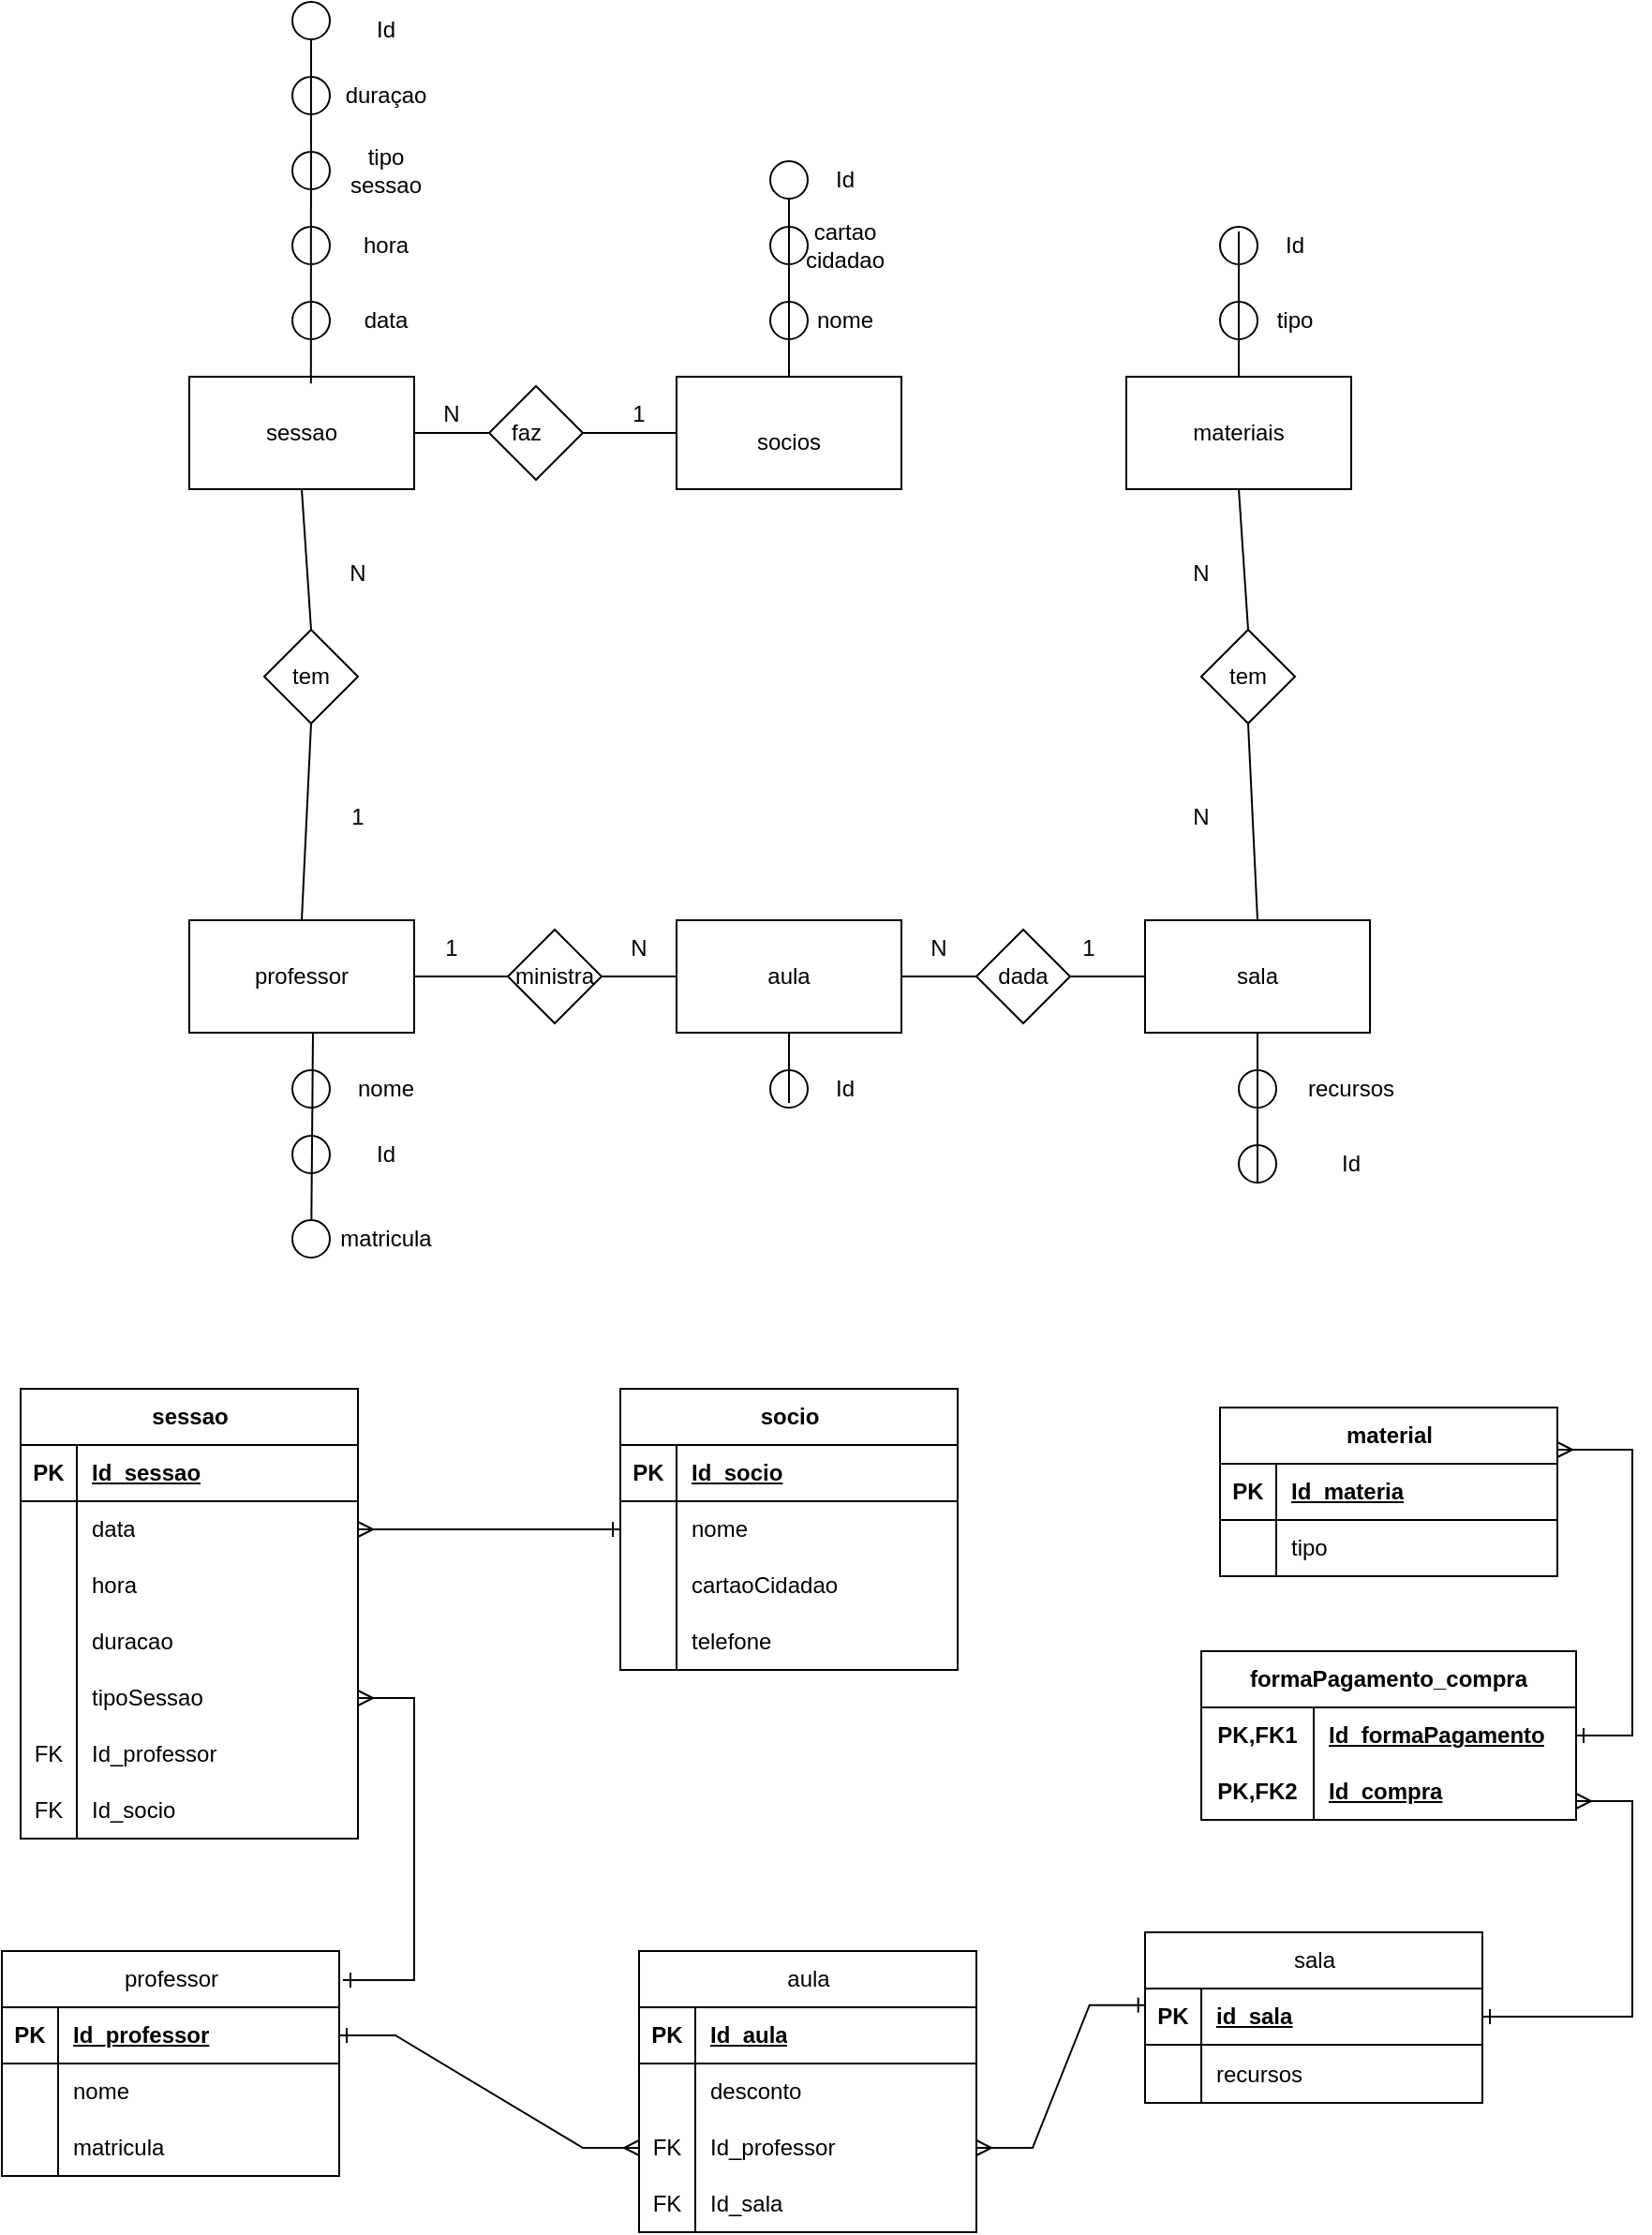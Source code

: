 <mxfile version="26.2.13">
  <diagram name="Página-1" id="5Pz9-XeN_vu_NQZPRQi9">
    <mxGraphModel dx="1345" dy="862" grid="1" gridSize="10" guides="1" tooltips="1" connect="1" arrows="1" fold="1" page="1" pageScale="1" pageWidth="827" pageHeight="1169" math="0" shadow="0">
      <root>
        <mxCell id="0" />
        <mxCell id="1" parent="0" />
        <mxCell id="NAr7TyiPeRhc0mKwTTco-1" value="" style="rounded=0;whiteSpace=wrap;html=1;" parent="1" vertex="1">
          <mxGeometry x="130" y="400" width="120" height="60" as="geometry" />
        </mxCell>
        <mxCell id="NAr7TyiPeRhc0mKwTTco-2" value="" style="rounded=0;whiteSpace=wrap;html=1;" parent="1" vertex="1">
          <mxGeometry x="390" y="400" width="120" height="60" as="geometry" />
        </mxCell>
        <mxCell id="NAr7TyiPeRhc0mKwTTco-3" value="" style="rounded=0;whiteSpace=wrap;html=1;" parent="1" vertex="1">
          <mxGeometry x="630" y="400" width="120" height="60" as="geometry" />
        </mxCell>
        <mxCell id="NAr7TyiPeRhc0mKwTTco-4" value="" style="rounded=0;whiteSpace=wrap;html=1;" parent="1" vertex="1">
          <mxGeometry x="130" y="690" width="120" height="60" as="geometry" />
        </mxCell>
        <mxCell id="NAr7TyiPeRhc0mKwTTco-5" value="" style="rounded=0;whiteSpace=wrap;html=1;" parent="1" vertex="1">
          <mxGeometry x="390" y="690" width="120" height="60" as="geometry" />
        </mxCell>
        <mxCell id="NAr7TyiPeRhc0mKwTTco-6" value="" style="rounded=0;whiteSpace=wrap;html=1;" parent="1" vertex="1">
          <mxGeometry x="640" y="690" width="120" height="60" as="geometry" />
        </mxCell>
        <mxCell id="NAr7TyiPeRhc0mKwTTco-7" value="sessao" style="text;html=1;align=center;verticalAlign=middle;whiteSpace=wrap;rounded=0;" parent="1" vertex="1">
          <mxGeometry x="160" y="415" width="60" height="30" as="geometry" />
        </mxCell>
        <mxCell id="NAr7TyiPeRhc0mKwTTco-8" value="socios" style="text;html=1;align=center;verticalAlign=middle;whiteSpace=wrap;rounded=0;" parent="1" vertex="1">
          <mxGeometry x="420" y="420" width="60" height="30" as="geometry" />
        </mxCell>
        <mxCell id="NAr7TyiPeRhc0mKwTTco-9" value="materiais" style="text;html=1;align=center;verticalAlign=middle;whiteSpace=wrap;rounded=0;" parent="1" vertex="1">
          <mxGeometry x="660" y="415" width="60" height="30" as="geometry" />
        </mxCell>
        <mxCell id="NAr7TyiPeRhc0mKwTTco-10" value="professor" style="text;html=1;align=center;verticalAlign=middle;whiteSpace=wrap;rounded=0;" parent="1" vertex="1">
          <mxGeometry x="160" y="705" width="60" height="30" as="geometry" />
        </mxCell>
        <mxCell id="NAr7TyiPeRhc0mKwTTco-11" value="aula" style="text;html=1;align=center;verticalAlign=middle;whiteSpace=wrap;rounded=0;" parent="1" vertex="1">
          <mxGeometry x="420" y="705" width="60" height="30" as="geometry" />
        </mxCell>
        <mxCell id="NAr7TyiPeRhc0mKwTTco-12" value="sala" style="text;html=1;align=center;verticalAlign=middle;whiteSpace=wrap;rounded=0;" parent="1" vertex="1">
          <mxGeometry x="670" y="705" width="60" height="30" as="geometry" />
        </mxCell>
        <mxCell id="NAr7TyiPeRhc0mKwTTco-13" value="" style="rhombus;whiteSpace=wrap;html=1;" parent="1" vertex="1">
          <mxGeometry x="290" y="405" width="50" height="50" as="geometry" />
        </mxCell>
        <mxCell id="NAr7TyiPeRhc0mKwTTco-15" value="" style="rhombus;whiteSpace=wrap;html=1;" parent="1" vertex="1">
          <mxGeometry x="670" y="535" width="50" height="50" as="geometry" />
        </mxCell>
        <mxCell id="NAr7TyiPeRhc0mKwTTco-16" value="" style="rhombus;whiteSpace=wrap;html=1;" parent="1" vertex="1">
          <mxGeometry x="300" y="695" width="50" height="50" as="geometry" />
        </mxCell>
        <mxCell id="NAr7TyiPeRhc0mKwTTco-17" value="" style="rhombus;whiteSpace=wrap;html=1;" parent="1" vertex="1">
          <mxGeometry x="170" y="535" width="50" height="50" as="geometry" />
        </mxCell>
        <mxCell id="NAr7TyiPeRhc0mKwTTco-18" value="" style="rhombus;whiteSpace=wrap;html=1;" parent="1" vertex="1">
          <mxGeometry x="550" y="695" width="50" height="50" as="geometry" />
        </mxCell>
        <mxCell id="NAr7TyiPeRhc0mKwTTco-19" value="" style="endArrow=none;html=1;rounded=0;entryX=0.5;entryY=1;entryDx=0;entryDy=0;exitX=0.5;exitY=0;exitDx=0;exitDy=0;" parent="1" source="NAr7TyiPeRhc0mKwTTco-17" target="NAr7TyiPeRhc0mKwTTco-1" edge="1">
          <mxGeometry width="50" height="50" relative="1" as="geometry">
            <mxPoint x="230" y="570" as="sourcePoint" />
            <mxPoint x="280" y="520" as="targetPoint" />
          </mxGeometry>
        </mxCell>
        <mxCell id="NAr7TyiPeRhc0mKwTTco-20" value="" style="endArrow=none;html=1;rounded=0;entryX=0.5;entryY=1;entryDx=0;entryDy=0;exitX=0.5;exitY=0;exitDx=0;exitDy=0;" parent="1" source="NAr7TyiPeRhc0mKwTTco-4" target="NAr7TyiPeRhc0mKwTTco-17" edge="1">
          <mxGeometry width="50" height="50" relative="1" as="geometry">
            <mxPoint x="160" y="660" as="sourcePoint" />
            <mxPoint x="210" y="610" as="targetPoint" />
          </mxGeometry>
        </mxCell>
        <mxCell id="NAr7TyiPeRhc0mKwTTco-21" value="" style="endArrow=none;html=1;rounded=0;exitX=1;exitY=0.5;exitDx=0;exitDy=0;entryX=0;entryY=0.5;entryDx=0;entryDy=0;" parent="1" source="NAr7TyiPeRhc0mKwTTco-4" target="NAr7TyiPeRhc0mKwTTco-16" edge="1">
          <mxGeometry width="50" height="50" relative="1" as="geometry">
            <mxPoint x="310" y="580" as="sourcePoint" />
            <mxPoint x="360" y="530" as="targetPoint" />
          </mxGeometry>
        </mxCell>
        <mxCell id="NAr7TyiPeRhc0mKwTTco-22" value="" style="endArrow=none;html=1;rounded=0;entryX=0;entryY=0.5;entryDx=0;entryDy=0;exitX=1;exitY=0.5;exitDx=0;exitDy=0;" parent="1" source="NAr7TyiPeRhc0mKwTTco-16" target="NAr7TyiPeRhc0mKwTTco-5" edge="1">
          <mxGeometry width="50" height="50" relative="1" as="geometry">
            <mxPoint x="300" y="880" as="sourcePoint" />
            <mxPoint x="350" y="830" as="targetPoint" />
          </mxGeometry>
        </mxCell>
        <mxCell id="NAr7TyiPeRhc0mKwTTco-23" value="" style="endArrow=none;html=1;rounded=0;exitX=1;exitY=0.5;exitDx=0;exitDy=0;entryX=0;entryY=0.5;entryDx=0;entryDy=0;" parent="1" source="NAr7TyiPeRhc0mKwTTco-1" target="NAr7TyiPeRhc0mKwTTco-13" edge="1">
          <mxGeometry width="50" height="50" relative="1" as="geometry">
            <mxPoint x="390" y="580" as="sourcePoint" />
            <mxPoint x="440" y="530" as="targetPoint" />
          </mxGeometry>
        </mxCell>
        <mxCell id="NAr7TyiPeRhc0mKwTTco-24" value="" style="endArrow=none;html=1;rounded=0;entryX=0;entryY=0.5;entryDx=0;entryDy=0;exitX=1;exitY=0.5;exitDx=0;exitDy=0;" parent="1" source="NAr7TyiPeRhc0mKwTTco-13" target="NAr7TyiPeRhc0mKwTTco-2" edge="1">
          <mxGeometry width="50" height="50" relative="1" as="geometry">
            <mxPoint x="330" y="510" as="sourcePoint" />
            <mxPoint x="380" y="460" as="targetPoint" />
          </mxGeometry>
        </mxCell>
        <mxCell id="NAr7TyiPeRhc0mKwTTco-25" value="" style="endArrow=none;html=1;rounded=0;entryX=0;entryY=0.5;entryDx=0;entryDy=0;exitX=1;exitY=0.5;exitDx=0;exitDy=0;" parent="1" source="NAr7TyiPeRhc0mKwTTco-5" target="NAr7TyiPeRhc0mKwTTco-18" edge="1">
          <mxGeometry width="50" height="50" relative="1" as="geometry">
            <mxPoint x="510" y="520" as="sourcePoint" />
            <mxPoint x="560" y="470" as="targetPoint" />
          </mxGeometry>
        </mxCell>
        <mxCell id="NAr7TyiPeRhc0mKwTTco-26" value="" style="endArrow=none;html=1;rounded=0;entryX=0;entryY=0.5;entryDx=0;entryDy=0;exitX=1;exitY=0.5;exitDx=0;exitDy=0;" parent="1" source="NAr7TyiPeRhc0mKwTTco-18" target="NAr7TyiPeRhc0mKwTTco-6" edge="1">
          <mxGeometry width="50" height="50" relative="1" as="geometry">
            <mxPoint x="540" y="570" as="sourcePoint" />
            <mxPoint x="590" y="520" as="targetPoint" />
          </mxGeometry>
        </mxCell>
        <mxCell id="NAr7TyiPeRhc0mKwTTco-27" value="" style="endArrow=none;html=1;rounded=0;entryX=0.5;entryY=1;entryDx=0;entryDy=0;exitX=0.5;exitY=0;exitDx=0;exitDy=0;" parent="1" source="NAr7TyiPeRhc0mKwTTco-15" target="NAr7TyiPeRhc0mKwTTco-3" edge="1">
          <mxGeometry width="50" height="50" relative="1" as="geometry">
            <mxPoint x="650" y="530" as="sourcePoint" />
            <mxPoint x="700" y="480" as="targetPoint" />
          </mxGeometry>
        </mxCell>
        <mxCell id="NAr7TyiPeRhc0mKwTTco-28" value="" style="endArrow=none;html=1;rounded=0;entryX=0.5;entryY=1;entryDx=0;entryDy=0;exitX=0.5;exitY=0;exitDx=0;exitDy=0;" parent="1" source="NAr7TyiPeRhc0mKwTTco-6" target="NAr7TyiPeRhc0mKwTTco-15" edge="1">
          <mxGeometry width="50" height="50" relative="1" as="geometry">
            <mxPoint x="570" y="700" as="sourcePoint" />
            <mxPoint x="620" y="650" as="targetPoint" />
          </mxGeometry>
        </mxCell>
        <mxCell id="NAr7TyiPeRhc0mKwTTco-29" value="faz" style="text;html=1;align=center;verticalAlign=middle;whiteSpace=wrap;rounded=0;" parent="1" vertex="1">
          <mxGeometry x="280" y="415" width="60" height="30" as="geometry" />
        </mxCell>
        <mxCell id="NAr7TyiPeRhc0mKwTTco-30" value="tem" style="text;html=1;align=center;verticalAlign=middle;whiteSpace=wrap;rounded=0;" parent="1" vertex="1">
          <mxGeometry x="165" y="545" width="60" height="30" as="geometry" />
        </mxCell>
        <mxCell id="NAr7TyiPeRhc0mKwTTco-31" value="ministra" style="text;html=1;align=center;verticalAlign=middle;whiteSpace=wrap;rounded=0;" parent="1" vertex="1">
          <mxGeometry x="295" y="705" width="60" height="30" as="geometry" />
        </mxCell>
        <mxCell id="NAr7TyiPeRhc0mKwTTco-32" value="tem" style="text;html=1;align=center;verticalAlign=middle;whiteSpace=wrap;rounded=0;" parent="1" vertex="1">
          <mxGeometry x="665" y="545" width="60" height="30" as="geometry" />
        </mxCell>
        <mxCell id="NAr7TyiPeRhc0mKwTTco-34" value="" style="ellipse;whiteSpace=wrap;html=1;aspect=fixed;" parent="1" vertex="1">
          <mxGeometry x="690" y="770" width="20" height="20" as="geometry" />
        </mxCell>
        <mxCell id="NAr7TyiPeRhc0mKwTTco-35" value="" style="ellipse;whiteSpace=wrap;html=1;aspect=fixed;" parent="1" vertex="1">
          <mxGeometry x="690" y="810" width="20" height="20" as="geometry" />
        </mxCell>
        <mxCell id="NAr7TyiPeRhc0mKwTTco-36" value="" style="ellipse;whiteSpace=wrap;html=1;aspect=fixed;" parent="1" vertex="1">
          <mxGeometry x="440" y="770" width="20" height="20" as="geometry" />
        </mxCell>
        <mxCell id="NAr7TyiPeRhc0mKwTTco-37" value="" style="ellipse;whiteSpace=wrap;html=1;aspect=fixed;" parent="1" vertex="1">
          <mxGeometry x="185" y="805" width="20" height="20" as="geometry" />
        </mxCell>
        <mxCell id="NAr7TyiPeRhc0mKwTTco-38" value="" style="ellipse;whiteSpace=wrap;html=1;aspect=fixed;" parent="1" vertex="1">
          <mxGeometry x="185" y="770" width="20" height="20" as="geometry" />
        </mxCell>
        <mxCell id="NAr7TyiPeRhc0mKwTTco-39" value="" style="ellipse;whiteSpace=wrap;html=1;aspect=fixed;" parent="1" vertex="1">
          <mxGeometry x="680" y="320" width="20" height="20" as="geometry" />
        </mxCell>
        <mxCell id="NAr7TyiPeRhc0mKwTTco-40" value="" style="ellipse;whiteSpace=wrap;html=1;aspect=fixed;" parent="1" vertex="1">
          <mxGeometry x="680" y="360" width="20" height="20" as="geometry" />
        </mxCell>
        <mxCell id="NAr7TyiPeRhc0mKwTTco-41" value="" style="ellipse;whiteSpace=wrap;html=1;aspect=fixed;" parent="1" vertex="1">
          <mxGeometry x="440" y="320" width="20" height="20" as="geometry" />
        </mxCell>
        <mxCell id="NAr7TyiPeRhc0mKwTTco-42" value="" style="ellipse;whiteSpace=wrap;html=1;aspect=fixed;" parent="1" vertex="1">
          <mxGeometry x="440" y="360" width="20" height="20" as="geometry" />
        </mxCell>
        <mxCell id="NAr7TyiPeRhc0mKwTTco-43" value="" style="ellipse;whiteSpace=wrap;html=1;aspect=fixed;" parent="1" vertex="1">
          <mxGeometry x="185" y="240" width="20" height="20" as="geometry" />
        </mxCell>
        <mxCell id="NAr7TyiPeRhc0mKwTTco-44" value="" style="ellipse;whiteSpace=wrap;html=1;aspect=fixed;" parent="1" vertex="1">
          <mxGeometry x="185" y="280" width="20" height="20" as="geometry" />
        </mxCell>
        <mxCell id="NAr7TyiPeRhc0mKwTTco-45" value="" style="ellipse;whiteSpace=wrap;html=1;aspect=fixed;" parent="1" vertex="1">
          <mxGeometry x="185" y="320" width="20" height="20" as="geometry" />
        </mxCell>
        <mxCell id="NAr7TyiPeRhc0mKwTTco-46" value="" style="ellipse;whiteSpace=wrap;html=1;aspect=fixed;" parent="1" vertex="1">
          <mxGeometry x="185" y="360" width="20" height="20" as="geometry" />
        </mxCell>
        <mxCell id="NAr7TyiPeRhc0mKwTTco-50" value="" style="endArrow=none;html=1;rounded=0;entryX=0.5;entryY=0;entryDx=0;entryDy=0;exitX=0.541;exitY=0.061;exitDx=0;exitDy=0;exitPerimeter=0;" parent="1" source="NAr7TyiPeRhc0mKwTTco-1" target="NAr7TyiPeRhc0mKwTTco-71" edge="1">
          <mxGeometry width="50" height="50" relative="1" as="geometry">
            <mxPoint x="400" y="430" as="sourcePoint" />
            <mxPoint x="450" y="380" as="targetPoint" />
          </mxGeometry>
        </mxCell>
        <mxCell id="NAr7TyiPeRhc0mKwTTco-51" value="" style="endArrow=none;html=1;rounded=0;entryX=0;entryY=0.75;entryDx=0;entryDy=0;exitX=0.5;exitY=0;exitDx=0;exitDy=0;" parent="1" source="NAr7TyiPeRhc0mKwTTco-2" target="NAr7TyiPeRhc0mKwTTco-84" edge="1">
          <mxGeometry width="50" height="50" relative="1" as="geometry">
            <mxPoint x="380" y="360" as="sourcePoint" />
            <mxPoint x="430" y="310" as="targetPoint" />
          </mxGeometry>
        </mxCell>
        <mxCell id="NAr7TyiPeRhc0mKwTTco-52" value="" style="endArrow=none;html=1;rounded=0;entryX=0;entryY=0.25;entryDx=0;entryDy=0;exitX=0.5;exitY=0;exitDx=0;exitDy=0;" parent="1" source="NAr7TyiPeRhc0mKwTTco-3" target="NAr7TyiPeRhc0mKwTTco-63" edge="1">
          <mxGeometry width="50" height="50" relative="1" as="geometry">
            <mxPoint x="570" y="370" as="sourcePoint" />
            <mxPoint x="690" y="302.5" as="targetPoint" />
          </mxGeometry>
        </mxCell>
        <mxCell id="NAr7TyiPeRhc0mKwTTco-53" value="" style="endArrow=none;html=1;rounded=0;exitX=0.5;exitY=1;exitDx=0;exitDy=0;" parent="1" source="NAr7TyiPeRhc0mKwTTco-78" edge="1">
          <mxGeometry width="50" height="50" relative="1" as="geometry">
            <mxPoint x="190" y="930" as="sourcePoint" />
            <mxPoint x="196" y="750" as="targetPoint" />
          </mxGeometry>
        </mxCell>
        <mxCell id="NAr7TyiPeRhc0mKwTTco-54" value="" style="endArrow=none;html=1;rounded=0;entryX=0.5;entryY=1;entryDx=0;entryDy=0;exitX=0;exitY=0.75;exitDx=0;exitDy=0;" parent="1" source="NAr7TyiPeRhc0mKwTTco-67" target="NAr7TyiPeRhc0mKwTTco-5" edge="1">
          <mxGeometry width="50" height="50" relative="1" as="geometry">
            <mxPoint x="360" y="840" as="sourcePoint" />
            <mxPoint x="410" y="790" as="targetPoint" />
          </mxGeometry>
        </mxCell>
        <mxCell id="NAr7TyiPeRhc0mKwTTco-55" value="" style="endArrow=none;html=1;rounded=0;" parent="1" edge="1">
          <mxGeometry width="50" height="50" relative="1" as="geometry">
            <mxPoint x="700" y="830" as="sourcePoint" />
            <mxPoint x="700" y="750" as="targetPoint" />
          </mxGeometry>
        </mxCell>
        <mxCell id="NAr7TyiPeRhc0mKwTTco-56" value="dada" style="text;html=1;align=center;verticalAlign=middle;whiteSpace=wrap;rounded=0;" parent="1" vertex="1">
          <mxGeometry x="545" y="705" width="60" height="30" as="geometry" />
        </mxCell>
        <mxCell id="NAr7TyiPeRhc0mKwTTco-57" value="duraçao" style="text;html=1;align=center;verticalAlign=middle;whiteSpace=wrap;rounded=0;" parent="1" vertex="1">
          <mxGeometry x="205" y="235" width="60" height="30" as="geometry" />
        </mxCell>
        <mxCell id="NAr7TyiPeRhc0mKwTTco-58" value="tipo sessao" style="text;html=1;align=center;verticalAlign=middle;whiteSpace=wrap;rounded=0;" parent="1" vertex="1">
          <mxGeometry x="205" y="275" width="60" height="30" as="geometry" />
        </mxCell>
        <mxCell id="NAr7TyiPeRhc0mKwTTco-59" value="hora" style="text;html=1;align=center;verticalAlign=middle;whiteSpace=wrap;rounded=0;" parent="1" vertex="1">
          <mxGeometry x="205" y="315" width="60" height="30" as="geometry" />
        </mxCell>
        <mxCell id="NAr7TyiPeRhc0mKwTTco-60" value="data" style="text;html=1;align=center;verticalAlign=middle;whiteSpace=wrap;rounded=0;" parent="1" vertex="1">
          <mxGeometry x="205" y="355" width="60" height="30" as="geometry" />
        </mxCell>
        <mxCell id="NAr7TyiPeRhc0mKwTTco-61" value="cartao cidadao" style="text;html=1;align=center;verticalAlign=middle;whiteSpace=wrap;rounded=0;" parent="1" vertex="1">
          <mxGeometry x="450" y="315" width="60" height="30" as="geometry" />
        </mxCell>
        <mxCell id="NAr7TyiPeRhc0mKwTTco-62" value="nome" style="text;html=1;align=center;verticalAlign=middle;whiteSpace=wrap;rounded=0;" parent="1" vertex="1">
          <mxGeometry x="450" y="355" width="60" height="30" as="geometry" />
        </mxCell>
        <mxCell id="NAr7TyiPeRhc0mKwTTco-63" value="Id" style="text;html=1;align=center;verticalAlign=middle;whiteSpace=wrap;rounded=0;" parent="1" vertex="1">
          <mxGeometry x="690" y="315" width="60" height="30" as="geometry" />
        </mxCell>
        <mxCell id="NAr7TyiPeRhc0mKwTTco-64" value="tipo" style="text;html=1;align=center;verticalAlign=middle;whiteSpace=wrap;rounded=0;" parent="1" vertex="1">
          <mxGeometry x="690" y="355" width="60" height="30" as="geometry" />
        </mxCell>
        <mxCell id="NAr7TyiPeRhc0mKwTTco-65" value="nome" style="text;html=1;align=center;verticalAlign=middle;whiteSpace=wrap;rounded=0;" parent="1" vertex="1">
          <mxGeometry x="205" y="765" width="60" height="30" as="geometry" />
        </mxCell>
        <mxCell id="NAr7TyiPeRhc0mKwTTco-66" value="Id" style="text;html=1;align=center;verticalAlign=middle;whiteSpace=wrap;rounded=0;" parent="1" vertex="1">
          <mxGeometry x="205" y="800" width="60" height="30" as="geometry" />
        </mxCell>
        <mxCell id="NAr7TyiPeRhc0mKwTTco-67" value="Id" style="text;html=1;align=center;verticalAlign=middle;whiteSpace=wrap;rounded=0;" parent="1" vertex="1">
          <mxGeometry x="450" y="765" width="60" height="30" as="geometry" />
        </mxCell>
        <mxCell id="NAr7TyiPeRhc0mKwTTco-69" value="recursos" style="text;html=1;align=center;verticalAlign=middle;whiteSpace=wrap;rounded=0;" parent="1" vertex="1">
          <mxGeometry x="720" y="765" width="60" height="30" as="geometry" />
        </mxCell>
        <mxCell id="NAr7TyiPeRhc0mKwTTco-70" value="Id" style="text;html=1;align=center;verticalAlign=middle;whiteSpace=wrap;rounded=0;" parent="1" vertex="1">
          <mxGeometry x="720" y="805" width="60" height="30" as="geometry" />
        </mxCell>
        <mxCell id="NAr7TyiPeRhc0mKwTTco-71" value="" style="ellipse;whiteSpace=wrap;html=1;aspect=fixed;" parent="1" vertex="1">
          <mxGeometry x="185" y="200" width="20" height="20" as="geometry" />
        </mxCell>
        <mxCell id="NAr7TyiPeRhc0mKwTTco-72" value="Id" style="text;html=1;align=center;verticalAlign=middle;whiteSpace=wrap;rounded=0;" parent="1" vertex="1">
          <mxGeometry x="205" y="200" width="60" height="30" as="geometry" />
        </mxCell>
        <mxCell id="NAr7TyiPeRhc0mKwTTco-76" value="" style="ellipse;whiteSpace=wrap;html=1;aspect=fixed;" parent="1" vertex="1">
          <mxGeometry x="440" y="285" width="20" height="20" as="geometry" />
        </mxCell>
        <mxCell id="NAr7TyiPeRhc0mKwTTco-78" value="" style="ellipse;whiteSpace=wrap;html=1;aspect=fixed;" parent="1" vertex="1">
          <mxGeometry x="185" y="850" width="20" height="20" as="geometry" />
        </mxCell>
        <mxCell id="NAr7TyiPeRhc0mKwTTco-81" value="matricula" style="text;html=1;align=center;verticalAlign=middle;whiteSpace=wrap;rounded=0;" parent="1" vertex="1">
          <mxGeometry x="205" y="845" width="60" height="30" as="geometry" />
        </mxCell>
        <mxCell id="NAr7TyiPeRhc0mKwTTco-84" value="Id" style="text;html=1;align=center;verticalAlign=middle;whiteSpace=wrap;rounded=0;" parent="1" vertex="1">
          <mxGeometry x="450" y="280" width="60" height="30" as="geometry" />
        </mxCell>
        <mxCell id="NAr7TyiPeRhc0mKwTTco-87" value="N" style="text;html=1;align=center;verticalAlign=middle;whiteSpace=wrap;rounded=0;" parent="1" vertex="1">
          <mxGeometry x="240" y="405" width="60" height="30" as="geometry" />
        </mxCell>
        <mxCell id="NAr7TyiPeRhc0mKwTTco-88" value="1" style="text;html=1;align=center;verticalAlign=middle;whiteSpace=wrap;rounded=0;" parent="1" vertex="1">
          <mxGeometry x="340" y="405" width="60" height="30" as="geometry" />
        </mxCell>
        <mxCell id="NAr7TyiPeRhc0mKwTTco-89" value="N" style="text;html=1;align=center;verticalAlign=middle;whiteSpace=wrap;rounded=0;" parent="1" vertex="1">
          <mxGeometry x="190" y="490" width="60" height="30" as="geometry" />
        </mxCell>
        <mxCell id="NAr7TyiPeRhc0mKwTTco-90" value="1" style="text;html=1;align=center;verticalAlign=middle;whiteSpace=wrap;rounded=0;" parent="1" vertex="1">
          <mxGeometry x="190" y="620" width="60" height="30" as="geometry" />
        </mxCell>
        <mxCell id="NAr7TyiPeRhc0mKwTTco-93" value="1" style="text;html=1;align=center;verticalAlign=middle;whiteSpace=wrap;rounded=0;" parent="1" vertex="1">
          <mxGeometry x="240" y="690" width="60" height="30" as="geometry" />
        </mxCell>
        <mxCell id="NAr7TyiPeRhc0mKwTTco-94" value="N" style="text;html=1;align=center;verticalAlign=middle;whiteSpace=wrap;rounded=0;" parent="1" vertex="1">
          <mxGeometry x="340" y="690" width="60" height="30" as="geometry" />
        </mxCell>
        <mxCell id="NAr7TyiPeRhc0mKwTTco-95" value="N" style="text;html=1;align=center;verticalAlign=middle;whiteSpace=wrap;rounded=0;" parent="1" vertex="1">
          <mxGeometry x="500" y="690" width="60" height="30" as="geometry" />
        </mxCell>
        <mxCell id="NAr7TyiPeRhc0mKwTTco-96" value="1" style="text;html=1;align=center;verticalAlign=middle;whiteSpace=wrap;rounded=0;" parent="1" vertex="1">
          <mxGeometry x="580" y="690" width="60" height="30" as="geometry" />
        </mxCell>
        <mxCell id="NAr7TyiPeRhc0mKwTTco-97" value="N" style="text;html=1;align=center;verticalAlign=middle;whiteSpace=wrap;rounded=0;" parent="1" vertex="1">
          <mxGeometry x="640" y="490" width="60" height="30" as="geometry" />
        </mxCell>
        <mxCell id="NAr7TyiPeRhc0mKwTTco-98" value="N" style="text;html=1;align=center;verticalAlign=middle;whiteSpace=wrap;rounded=0;" parent="1" vertex="1">
          <mxGeometry x="640" y="620" width="60" height="30" as="geometry" />
        </mxCell>
        <mxCell id="REv_Rhy0IF6slxJefnsg-1" value="sessao" style="shape=table;startSize=30;container=1;collapsible=1;childLayout=tableLayout;fixedRows=1;rowLines=0;fontStyle=1;align=center;resizeLast=1;html=1;" vertex="1" parent="1">
          <mxGeometry x="40" y="940" width="180" height="240" as="geometry" />
        </mxCell>
        <mxCell id="REv_Rhy0IF6slxJefnsg-2" value="" style="shape=tableRow;horizontal=0;startSize=0;swimlaneHead=0;swimlaneBody=0;fillColor=none;collapsible=0;dropTarget=0;points=[[0,0.5],[1,0.5]];portConstraint=eastwest;top=0;left=0;right=0;bottom=1;" vertex="1" parent="REv_Rhy0IF6slxJefnsg-1">
          <mxGeometry y="30" width="180" height="30" as="geometry" />
        </mxCell>
        <mxCell id="REv_Rhy0IF6slxJefnsg-3" value="PK" style="shape=partialRectangle;connectable=0;fillColor=none;top=0;left=0;bottom=0;right=0;fontStyle=1;overflow=hidden;whiteSpace=wrap;html=1;" vertex="1" parent="REv_Rhy0IF6slxJefnsg-2">
          <mxGeometry width="30" height="30" as="geometry">
            <mxRectangle width="30" height="30" as="alternateBounds" />
          </mxGeometry>
        </mxCell>
        <mxCell id="REv_Rhy0IF6slxJefnsg-4" value="Id_sessao" style="shape=partialRectangle;connectable=0;fillColor=none;top=0;left=0;bottom=0;right=0;align=left;spacingLeft=6;fontStyle=5;overflow=hidden;whiteSpace=wrap;html=1;" vertex="1" parent="REv_Rhy0IF6slxJefnsg-2">
          <mxGeometry x="30" width="150" height="30" as="geometry">
            <mxRectangle width="150" height="30" as="alternateBounds" />
          </mxGeometry>
        </mxCell>
        <mxCell id="REv_Rhy0IF6slxJefnsg-5" value="" style="shape=tableRow;horizontal=0;startSize=0;swimlaneHead=0;swimlaneBody=0;fillColor=none;collapsible=0;dropTarget=0;points=[[0,0.5],[1,0.5]];portConstraint=eastwest;top=0;left=0;right=0;bottom=0;" vertex="1" parent="REv_Rhy0IF6slxJefnsg-1">
          <mxGeometry y="60" width="180" height="30" as="geometry" />
        </mxCell>
        <mxCell id="REv_Rhy0IF6slxJefnsg-6" value="" style="shape=partialRectangle;connectable=0;fillColor=none;top=0;left=0;bottom=0;right=0;editable=1;overflow=hidden;whiteSpace=wrap;html=1;" vertex="1" parent="REv_Rhy0IF6slxJefnsg-5">
          <mxGeometry width="30" height="30" as="geometry">
            <mxRectangle width="30" height="30" as="alternateBounds" />
          </mxGeometry>
        </mxCell>
        <mxCell id="REv_Rhy0IF6slxJefnsg-7" value="&lt;span style=&quot;text-align: center;&quot;&gt;data&lt;/span&gt;" style="shape=partialRectangle;connectable=0;fillColor=none;top=0;left=0;bottom=0;right=0;align=left;spacingLeft=6;overflow=hidden;whiteSpace=wrap;html=1;" vertex="1" parent="REv_Rhy0IF6slxJefnsg-5">
          <mxGeometry x="30" width="150" height="30" as="geometry">
            <mxRectangle width="150" height="30" as="alternateBounds" />
          </mxGeometry>
        </mxCell>
        <mxCell id="REv_Rhy0IF6slxJefnsg-8" value="" style="shape=tableRow;horizontal=0;startSize=0;swimlaneHead=0;swimlaneBody=0;fillColor=none;collapsible=0;dropTarget=0;points=[[0,0.5],[1,0.5]];portConstraint=eastwest;top=0;left=0;right=0;bottom=0;" vertex="1" parent="REv_Rhy0IF6slxJefnsg-1">
          <mxGeometry y="90" width="180" height="30" as="geometry" />
        </mxCell>
        <mxCell id="REv_Rhy0IF6slxJefnsg-9" value="" style="shape=partialRectangle;connectable=0;fillColor=none;top=0;left=0;bottom=0;right=0;editable=1;overflow=hidden;whiteSpace=wrap;html=1;" vertex="1" parent="REv_Rhy0IF6slxJefnsg-8">
          <mxGeometry width="30" height="30" as="geometry">
            <mxRectangle width="30" height="30" as="alternateBounds" />
          </mxGeometry>
        </mxCell>
        <mxCell id="REv_Rhy0IF6slxJefnsg-10" value="&lt;div style=&quot;text-align: center;&quot;&gt;&lt;span style=&quot;background-color: transparent; color: light-dark(rgb(0, 0, 0), rgb(255, 255, 255));&quot;&gt;hora&lt;/span&gt;&lt;/div&gt;" style="shape=partialRectangle;connectable=0;fillColor=none;top=0;left=0;bottom=0;right=0;align=left;spacingLeft=6;overflow=hidden;whiteSpace=wrap;html=1;" vertex="1" parent="REv_Rhy0IF6slxJefnsg-8">
          <mxGeometry x="30" width="150" height="30" as="geometry">
            <mxRectangle width="150" height="30" as="alternateBounds" />
          </mxGeometry>
        </mxCell>
        <mxCell id="REv_Rhy0IF6slxJefnsg-150" style="shape=tableRow;horizontal=0;startSize=0;swimlaneHead=0;swimlaneBody=0;fillColor=none;collapsible=0;dropTarget=0;points=[[0,0.5],[1,0.5]];portConstraint=eastwest;top=0;left=0;right=0;bottom=0;" vertex="1" parent="REv_Rhy0IF6slxJefnsg-1">
          <mxGeometry y="120" width="180" height="30" as="geometry" />
        </mxCell>
        <mxCell id="REv_Rhy0IF6slxJefnsg-151" style="shape=partialRectangle;connectable=0;fillColor=none;top=0;left=0;bottom=0;right=0;editable=1;overflow=hidden;whiteSpace=wrap;html=1;" vertex="1" parent="REv_Rhy0IF6slxJefnsg-150">
          <mxGeometry width="30" height="30" as="geometry">
            <mxRectangle width="30" height="30" as="alternateBounds" />
          </mxGeometry>
        </mxCell>
        <mxCell id="REv_Rhy0IF6slxJefnsg-152" value="duracao" style="shape=partialRectangle;connectable=0;fillColor=none;top=0;left=0;bottom=0;right=0;align=left;spacingLeft=6;overflow=hidden;whiteSpace=wrap;html=1;" vertex="1" parent="REv_Rhy0IF6slxJefnsg-150">
          <mxGeometry x="30" width="150" height="30" as="geometry">
            <mxRectangle width="150" height="30" as="alternateBounds" />
          </mxGeometry>
        </mxCell>
        <mxCell id="REv_Rhy0IF6slxJefnsg-153" style="shape=tableRow;horizontal=0;startSize=0;swimlaneHead=0;swimlaneBody=0;fillColor=none;collapsible=0;dropTarget=0;points=[[0,0.5],[1,0.5]];portConstraint=eastwest;top=0;left=0;right=0;bottom=0;" vertex="1" parent="REv_Rhy0IF6slxJefnsg-1">
          <mxGeometry y="150" width="180" height="30" as="geometry" />
        </mxCell>
        <mxCell id="REv_Rhy0IF6slxJefnsg-154" style="shape=partialRectangle;connectable=0;fillColor=none;top=0;left=0;bottom=0;right=0;editable=1;overflow=hidden;whiteSpace=wrap;html=1;" vertex="1" parent="REv_Rhy0IF6slxJefnsg-153">
          <mxGeometry width="30" height="30" as="geometry">
            <mxRectangle width="30" height="30" as="alternateBounds" />
          </mxGeometry>
        </mxCell>
        <mxCell id="REv_Rhy0IF6slxJefnsg-155" value="tipoSessao" style="shape=partialRectangle;connectable=0;fillColor=none;top=0;left=0;bottom=0;right=0;align=left;spacingLeft=6;overflow=hidden;whiteSpace=wrap;html=1;" vertex="1" parent="REv_Rhy0IF6slxJefnsg-153">
          <mxGeometry x="30" width="150" height="30" as="geometry">
            <mxRectangle width="150" height="30" as="alternateBounds" />
          </mxGeometry>
        </mxCell>
        <mxCell id="REv_Rhy0IF6slxJefnsg-175" style="shape=tableRow;horizontal=0;startSize=0;swimlaneHead=0;swimlaneBody=0;fillColor=none;collapsible=0;dropTarget=0;points=[[0,0.5],[1,0.5]];portConstraint=eastwest;top=0;left=0;right=0;bottom=0;" vertex="1" parent="REv_Rhy0IF6slxJefnsg-1">
          <mxGeometry y="180" width="180" height="30" as="geometry" />
        </mxCell>
        <mxCell id="REv_Rhy0IF6slxJefnsg-176" value="FK" style="shape=partialRectangle;connectable=0;fillColor=none;top=0;left=0;bottom=0;right=0;editable=1;overflow=hidden;whiteSpace=wrap;html=1;" vertex="1" parent="REv_Rhy0IF6slxJefnsg-175">
          <mxGeometry width="30" height="30" as="geometry">
            <mxRectangle width="30" height="30" as="alternateBounds" />
          </mxGeometry>
        </mxCell>
        <mxCell id="REv_Rhy0IF6slxJefnsg-177" value="Id_professor" style="shape=partialRectangle;connectable=0;fillColor=none;top=0;left=0;bottom=0;right=0;align=left;spacingLeft=6;overflow=hidden;whiteSpace=wrap;html=1;" vertex="1" parent="REv_Rhy0IF6slxJefnsg-175">
          <mxGeometry x="30" width="150" height="30" as="geometry">
            <mxRectangle width="150" height="30" as="alternateBounds" />
          </mxGeometry>
        </mxCell>
        <mxCell id="REv_Rhy0IF6slxJefnsg-178" style="shape=tableRow;horizontal=0;startSize=0;swimlaneHead=0;swimlaneBody=0;fillColor=none;collapsible=0;dropTarget=0;points=[[0,0.5],[1,0.5]];portConstraint=eastwest;top=0;left=0;right=0;bottom=0;" vertex="1" parent="REv_Rhy0IF6slxJefnsg-1">
          <mxGeometry y="210" width="180" height="30" as="geometry" />
        </mxCell>
        <mxCell id="REv_Rhy0IF6slxJefnsg-179" value="FK" style="shape=partialRectangle;connectable=0;fillColor=none;top=0;left=0;bottom=0;right=0;editable=1;overflow=hidden;whiteSpace=wrap;html=1;" vertex="1" parent="REv_Rhy0IF6slxJefnsg-178">
          <mxGeometry width="30" height="30" as="geometry">
            <mxRectangle width="30" height="30" as="alternateBounds" />
          </mxGeometry>
        </mxCell>
        <mxCell id="REv_Rhy0IF6slxJefnsg-180" value="Id_socio" style="shape=partialRectangle;connectable=0;fillColor=none;top=0;left=0;bottom=0;right=0;align=left;spacingLeft=6;overflow=hidden;whiteSpace=wrap;html=1;" vertex="1" parent="REv_Rhy0IF6slxJefnsg-178">
          <mxGeometry x="30" width="150" height="30" as="geometry">
            <mxRectangle width="150" height="30" as="alternateBounds" />
          </mxGeometry>
        </mxCell>
        <mxCell id="REv_Rhy0IF6slxJefnsg-11" value="&lt;span style=&quot;font-weight: 400; text-wrap-mode: wrap;&quot;&gt;sala&lt;/span&gt;" style="shape=table;startSize=30;container=1;collapsible=1;childLayout=tableLayout;fixedRows=1;rowLines=0;fontStyle=1;align=center;resizeLast=1;html=1;" vertex="1" parent="1">
          <mxGeometry x="640" y="1230" width="180" height="91" as="geometry" />
        </mxCell>
        <mxCell id="REv_Rhy0IF6slxJefnsg-12" value="" style="shape=tableRow;horizontal=0;startSize=0;swimlaneHead=0;swimlaneBody=0;fillColor=none;collapsible=0;dropTarget=0;points=[[0,0.5],[1,0.5]];portConstraint=eastwest;top=0;left=0;right=0;bottom=1;" vertex="1" parent="REv_Rhy0IF6slxJefnsg-11">
          <mxGeometry y="30" width="180" height="30" as="geometry" />
        </mxCell>
        <mxCell id="REv_Rhy0IF6slxJefnsg-13" value="PK" style="shape=partialRectangle;connectable=0;fillColor=none;top=0;left=0;bottom=0;right=0;fontStyle=1;overflow=hidden;whiteSpace=wrap;html=1;" vertex="1" parent="REv_Rhy0IF6slxJefnsg-12">
          <mxGeometry width="30" height="30" as="geometry">
            <mxRectangle width="30" height="30" as="alternateBounds" />
          </mxGeometry>
        </mxCell>
        <mxCell id="REv_Rhy0IF6slxJefnsg-14" value="id_sala" style="shape=partialRectangle;connectable=0;fillColor=none;top=0;left=0;bottom=0;right=0;align=left;spacingLeft=6;fontStyle=5;overflow=hidden;whiteSpace=wrap;html=1;" vertex="1" parent="REv_Rhy0IF6slxJefnsg-12">
          <mxGeometry x="30" width="150" height="30" as="geometry">
            <mxRectangle width="150" height="30" as="alternateBounds" />
          </mxGeometry>
        </mxCell>
        <mxCell id="REv_Rhy0IF6slxJefnsg-15" value="" style="shape=tableRow;horizontal=0;startSize=0;swimlaneHead=0;swimlaneBody=0;fillColor=none;collapsible=0;dropTarget=0;points=[[0,0.5],[1,0.5]];portConstraint=eastwest;top=0;left=0;right=0;bottom=0;" vertex="1" parent="REv_Rhy0IF6slxJefnsg-11">
          <mxGeometry y="60" width="180" height="31" as="geometry" />
        </mxCell>
        <mxCell id="REv_Rhy0IF6slxJefnsg-16" value="" style="shape=partialRectangle;connectable=0;fillColor=none;top=0;left=0;bottom=0;right=0;editable=1;overflow=hidden;whiteSpace=wrap;html=1;" vertex="1" parent="REv_Rhy0IF6slxJefnsg-15">
          <mxGeometry width="30" height="31" as="geometry">
            <mxRectangle width="30" height="31" as="alternateBounds" />
          </mxGeometry>
        </mxCell>
        <mxCell id="REv_Rhy0IF6slxJefnsg-17" value="recursos" style="shape=partialRectangle;connectable=0;fillColor=none;top=0;left=0;bottom=0;right=0;align=left;spacingLeft=6;overflow=hidden;whiteSpace=wrap;html=1;" vertex="1" parent="REv_Rhy0IF6slxJefnsg-15">
          <mxGeometry x="30" width="150" height="31" as="geometry">
            <mxRectangle width="150" height="31" as="alternateBounds" />
          </mxGeometry>
        </mxCell>
        <mxCell id="REv_Rhy0IF6slxJefnsg-27" value="&lt;span style=&quot;font-weight: 400; text-wrap-mode: wrap;&quot;&gt;professor&lt;/span&gt;" style="shape=table;startSize=30;container=1;collapsible=1;childLayout=tableLayout;fixedRows=1;rowLines=0;fontStyle=1;align=center;resizeLast=1;html=1;" vertex="1" parent="1">
          <mxGeometry x="30" y="1240" width="180" height="120" as="geometry" />
        </mxCell>
        <mxCell id="REv_Rhy0IF6slxJefnsg-28" value="" style="shape=tableRow;horizontal=0;startSize=0;swimlaneHead=0;swimlaneBody=0;fillColor=none;collapsible=0;dropTarget=0;points=[[0,0.5],[1,0.5]];portConstraint=eastwest;top=0;left=0;right=0;bottom=1;" vertex="1" parent="REv_Rhy0IF6slxJefnsg-27">
          <mxGeometry y="30" width="180" height="30" as="geometry" />
        </mxCell>
        <mxCell id="REv_Rhy0IF6slxJefnsg-29" value="PK" style="shape=partialRectangle;connectable=0;fillColor=none;top=0;left=0;bottom=0;right=0;fontStyle=1;overflow=hidden;whiteSpace=wrap;html=1;" vertex="1" parent="REv_Rhy0IF6slxJefnsg-28">
          <mxGeometry width="30" height="30" as="geometry">
            <mxRectangle width="30" height="30" as="alternateBounds" />
          </mxGeometry>
        </mxCell>
        <mxCell id="REv_Rhy0IF6slxJefnsg-30" value="Id_professor" style="shape=partialRectangle;connectable=0;fillColor=none;top=0;left=0;bottom=0;right=0;align=left;spacingLeft=6;fontStyle=5;overflow=hidden;whiteSpace=wrap;html=1;" vertex="1" parent="REv_Rhy0IF6slxJefnsg-28">
          <mxGeometry x="30" width="150" height="30" as="geometry">
            <mxRectangle width="150" height="30" as="alternateBounds" />
          </mxGeometry>
        </mxCell>
        <mxCell id="REv_Rhy0IF6slxJefnsg-31" value="" style="shape=tableRow;horizontal=0;startSize=0;swimlaneHead=0;swimlaneBody=0;fillColor=none;collapsible=0;dropTarget=0;points=[[0,0.5],[1,0.5]];portConstraint=eastwest;top=0;left=0;right=0;bottom=0;" vertex="1" parent="REv_Rhy0IF6slxJefnsg-27">
          <mxGeometry y="60" width="180" height="30" as="geometry" />
        </mxCell>
        <mxCell id="REv_Rhy0IF6slxJefnsg-32" value="" style="shape=partialRectangle;connectable=0;fillColor=none;top=0;left=0;bottom=0;right=0;editable=1;overflow=hidden;whiteSpace=wrap;html=1;" vertex="1" parent="REv_Rhy0IF6slxJefnsg-31">
          <mxGeometry width="30" height="30" as="geometry">
            <mxRectangle width="30" height="30" as="alternateBounds" />
          </mxGeometry>
        </mxCell>
        <mxCell id="REv_Rhy0IF6slxJefnsg-33" value="nome" style="shape=partialRectangle;connectable=0;fillColor=none;top=0;left=0;bottom=0;right=0;align=left;spacingLeft=6;overflow=hidden;whiteSpace=wrap;html=1;" vertex="1" parent="REv_Rhy0IF6slxJefnsg-31">
          <mxGeometry x="30" width="150" height="30" as="geometry">
            <mxRectangle width="150" height="30" as="alternateBounds" />
          </mxGeometry>
        </mxCell>
        <mxCell id="REv_Rhy0IF6slxJefnsg-34" value="" style="shape=tableRow;horizontal=0;startSize=0;swimlaneHead=0;swimlaneBody=0;fillColor=none;collapsible=0;dropTarget=0;points=[[0,0.5],[1,0.5]];portConstraint=eastwest;top=0;left=0;right=0;bottom=0;" vertex="1" parent="REv_Rhy0IF6slxJefnsg-27">
          <mxGeometry y="90" width="180" height="30" as="geometry" />
        </mxCell>
        <mxCell id="REv_Rhy0IF6slxJefnsg-35" value="" style="shape=partialRectangle;connectable=0;fillColor=none;top=0;left=0;bottom=0;right=0;editable=1;overflow=hidden;whiteSpace=wrap;html=1;" vertex="1" parent="REv_Rhy0IF6slxJefnsg-34">
          <mxGeometry width="30" height="30" as="geometry">
            <mxRectangle width="30" height="30" as="alternateBounds" />
          </mxGeometry>
        </mxCell>
        <mxCell id="REv_Rhy0IF6slxJefnsg-36" value="matricula" style="shape=partialRectangle;connectable=0;fillColor=none;top=0;left=0;bottom=0;right=0;align=left;spacingLeft=6;overflow=hidden;whiteSpace=wrap;html=1;" vertex="1" parent="REv_Rhy0IF6slxJefnsg-34">
          <mxGeometry x="30" width="150" height="30" as="geometry">
            <mxRectangle width="150" height="30" as="alternateBounds" />
          </mxGeometry>
        </mxCell>
        <mxCell id="REv_Rhy0IF6slxJefnsg-43" value="&lt;span style=&quot;font-weight: 400; text-wrap-mode: wrap;&quot;&gt;aula&lt;/span&gt;" style="shape=table;startSize=30;container=1;collapsible=1;childLayout=tableLayout;fixedRows=1;rowLines=0;fontStyle=1;align=center;resizeLast=1;html=1;" vertex="1" parent="1">
          <mxGeometry x="370" y="1240" width="180" height="150" as="geometry" />
        </mxCell>
        <mxCell id="REv_Rhy0IF6slxJefnsg-44" value="" style="shape=tableRow;horizontal=0;startSize=0;swimlaneHead=0;swimlaneBody=0;fillColor=none;collapsible=0;dropTarget=0;points=[[0,0.5],[1,0.5]];portConstraint=eastwest;top=0;left=0;right=0;bottom=1;" vertex="1" parent="REv_Rhy0IF6slxJefnsg-43">
          <mxGeometry y="30" width="180" height="30" as="geometry" />
        </mxCell>
        <mxCell id="REv_Rhy0IF6slxJefnsg-45" value="PK" style="shape=partialRectangle;connectable=0;fillColor=none;top=0;left=0;bottom=0;right=0;fontStyle=1;overflow=hidden;whiteSpace=wrap;html=1;" vertex="1" parent="REv_Rhy0IF6slxJefnsg-44">
          <mxGeometry width="30" height="30" as="geometry">
            <mxRectangle width="30" height="30" as="alternateBounds" />
          </mxGeometry>
        </mxCell>
        <mxCell id="REv_Rhy0IF6slxJefnsg-46" value="Id_aula" style="shape=partialRectangle;connectable=0;fillColor=none;top=0;left=0;bottom=0;right=0;align=left;spacingLeft=6;fontStyle=5;overflow=hidden;whiteSpace=wrap;html=1;" vertex="1" parent="REv_Rhy0IF6slxJefnsg-44">
          <mxGeometry x="30" width="150" height="30" as="geometry">
            <mxRectangle width="150" height="30" as="alternateBounds" />
          </mxGeometry>
        </mxCell>
        <mxCell id="REv_Rhy0IF6slxJefnsg-47" value="" style="shape=tableRow;horizontal=0;startSize=0;swimlaneHead=0;swimlaneBody=0;fillColor=none;collapsible=0;dropTarget=0;points=[[0,0.5],[1,0.5]];portConstraint=eastwest;top=0;left=0;right=0;bottom=0;" vertex="1" parent="REv_Rhy0IF6slxJefnsg-43">
          <mxGeometry y="60" width="180" height="30" as="geometry" />
        </mxCell>
        <mxCell id="REv_Rhy0IF6slxJefnsg-48" value="" style="shape=partialRectangle;connectable=0;fillColor=none;top=0;left=0;bottom=0;right=0;editable=1;overflow=hidden;whiteSpace=wrap;html=1;" vertex="1" parent="REv_Rhy0IF6slxJefnsg-47">
          <mxGeometry width="30" height="30" as="geometry">
            <mxRectangle width="30" height="30" as="alternateBounds" />
          </mxGeometry>
        </mxCell>
        <mxCell id="REv_Rhy0IF6slxJefnsg-49" value="desconto" style="shape=partialRectangle;connectable=0;fillColor=none;top=0;left=0;bottom=0;right=0;align=left;spacingLeft=6;overflow=hidden;whiteSpace=wrap;html=1;" vertex="1" parent="REv_Rhy0IF6slxJefnsg-47">
          <mxGeometry x="30" width="150" height="30" as="geometry">
            <mxRectangle width="150" height="30" as="alternateBounds" />
          </mxGeometry>
        </mxCell>
        <mxCell id="REv_Rhy0IF6slxJefnsg-166" style="shape=tableRow;horizontal=0;startSize=0;swimlaneHead=0;swimlaneBody=0;fillColor=none;collapsible=0;dropTarget=0;points=[[0,0.5],[1,0.5]];portConstraint=eastwest;top=0;left=0;right=0;bottom=0;" vertex="1" parent="REv_Rhy0IF6slxJefnsg-43">
          <mxGeometry y="90" width="180" height="30" as="geometry" />
        </mxCell>
        <mxCell id="REv_Rhy0IF6slxJefnsg-167" value="FK" style="shape=partialRectangle;connectable=0;fillColor=none;top=0;left=0;bottom=0;right=0;editable=1;overflow=hidden;whiteSpace=wrap;html=1;" vertex="1" parent="REv_Rhy0IF6slxJefnsg-166">
          <mxGeometry width="30" height="30" as="geometry">
            <mxRectangle width="30" height="30" as="alternateBounds" />
          </mxGeometry>
        </mxCell>
        <mxCell id="REv_Rhy0IF6slxJefnsg-168" value="Id_professor" style="shape=partialRectangle;connectable=0;fillColor=none;top=0;left=0;bottom=0;right=0;align=left;spacingLeft=6;overflow=hidden;whiteSpace=wrap;html=1;" vertex="1" parent="REv_Rhy0IF6slxJefnsg-166">
          <mxGeometry x="30" width="150" height="30" as="geometry">
            <mxRectangle width="150" height="30" as="alternateBounds" />
          </mxGeometry>
        </mxCell>
        <mxCell id="REv_Rhy0IF6slxJefnsg-169" style="shape=tableRow;horizontal=0;startSize=0;swimlaneHead=0;swimlaneBody=0;fillColor=none;collapsible=0;dropTarget=0;points=[[0,0.5],[1,0.5]];portConstraint=eastwest;top=0;left=0;right=0;bottom=0;" vertex="1" parent="REv_Rhy0IF6slxJefnsg-43">
          <mxGeometry y="120" width="180" height="30" as="geometry" />
        </mxCell>
        <mxCell id="REv_Rhy0IF6slxJefnsg-170" value="FK" style="shape=partialRectangle;connectable=0;fillColor=none;top=0;left=0;bottom=0;right=0;editable=1;overflow=hidden;whiteSpace=wrap;html=1;" vertex="1" parent="REv_Rhy0IF6slxJefnsg-169">
          <mxGeometry width="30" height="30" as="geometry">
            <mxRectangle width="30" height="30" as="alternateBounds" />
          </mxGeometry>
        </mxCell>
        <mxCell id="REv_Rhy0IF6slxJefnsg-171" value="Id_sala" style="shape=partialRectangle;connectable=0;fillColor=none;top=0;left=0;bottom=0;right=0;align=left;spacingLeft=6;overflow=hidden;whiteSpace=wrap;html=1;" vertex="1" parent="REv_Rhy0IF6slxJefnsg-169">
          <mxGeometry x="30" width="150" height="30" as="geometry">
            <mxRectangle width="150" height="30" as="alternateBounds" />
          </mxGeometry>
        </mxCell>
        <mxCell id="REv_Rhy0IF6slxJefnsg-58" value="socio" style="shape=table;startSize=30;container=1;collapsible=1;childLayout=tableLayout;fixedRows=1;rowLines=0;fontStyle=1;align=center;resizeLast=1;html=1;" vertex="1" parent="1">
          <mxGeometry x="360" y="940" width="180" height="150" as="geometry" />
        </mxCell>
        <mxCell id="REv_Rhy0IF6slxJefnsg-59" value="" style="shape=tableRow;horizontal=0;startSize=0;swimlaneHead=0;swimlaneBody=0;fillColor=none;collapsible=0;dropTarget=0;points=[[0,0.5],[1,0.5]];portConstraint=eastwest;top=0;left=0;right=0;bottom=1;" vertex="1" parent="REv_Rhy0IF6slxJefnsg-58">
          <mxGeometry y="30" width="180" height="30" as="geometry" />
        </mxCell>
        <mxCell id="REv_Rhy0IF6slxJefnsg-60" value="PK" style="shape=partialRectangle;connectable=0;fillColor=none;top=0;left=0;bottom=0;right=0;fontStyle=1;overflow=hidden;whiteSpace=wrap;html=1;" vertex="1" parent="REv_Rhy0IF6slxJefnsg-59">
          <mxGeometry width="30" height="30" as="geometry">
            <mxRectangle width="30" height="30" as="alternateBounds" />
          </mxGeometry>
        </mxCell>
        <mxCell id="REv_Rhy0IF6slxJefnsg-61" value="Id_socio" style="shape=partialRectangle;connectable=0;fillColor=none;top=0;left=0;bottom=0;right=0;align=left;spacingLeft=6;fontStyle=5;overflow=hidden;whiteSpace=wrap;html=1;" vertex="1" parent="REv_Rhy0IF6slxJefnsg-59">
          <mxGeometry x="30" width="150" height="30" as="geometry">
            <mxRectangle width="150" height="30" as="alternateBounds" />
          </mxGeometry>
        </mxCell>
        <mxCell id="REv_Rhy0IF6slxJefnsg-62" value="" style="shape=tableRow;horizontal=0;startSize=0;swimlaneHead=0;swimlaneBody=0;fillColor=none;collapsible=0;dropTarget=0;points=[[0,0.5],[1,0.5]];portConstraint=eastwest;top=0;left=0;right=0;bottom=0;" vertex="1" parent="REv_Rhy0IF6slxJefnsg-58">
          <mxGeometry y="60" width="180" height="30" as="geometry" />
        </mxCell>
        <mxCell id="REv_Rhy0IF6slxJefnsg-63" value="" style="shape=partialRectangle;connectable=0;fillColor=none;top=0;left=0;bottom=0;right=0;editable=1;overflow=hidden;whiteSpace=wrap;html=1;" vertex="1" parent="REv_Rhy0IF6slxJefnsg-62">
          <mxGeometry width="30" height="30" as="geometry">
            <mxRectangle width="30" height="30" as="alternateBounds" />
          </mxGeometry>
        </mxCell>
        <mxCell id="REv_Rhy0IF6slxJefnsg-64" value="&lt;span style=&quot;text-align: center;&quot;&gt;nome&lt;/span&gt;" style="shape=partialRectangle;connectable=0;fillColor=none;top=0;left=0;bottom=0;right=0;align=left;spacingLeft=6;overflow=hidden;whiteSpace=wrap;html=1;" vertex="1" parent="REv_Rhy0IF6slxJefnsg-62">
          <mxGeometry x="30" width="150" height="30" as="geometry">
            <mxRectangle width="150" height="30" as="alternateBounds" />
          </mxGeometry>
        </mxCell>
        <mxCell id="REv_Rhy0IF6slxJefnsg-65" value="" style="shape=tableRow;horizontal=0;startSize=0;swimlaneHead=0;swimlaneBody=0;fillColor=none;collapsible=0;dropTarget=0;points=[[0,0.5],[1,0.5]];portConstraint=eastwest;top=0;left=0;right=0;bottom=0;" vertex="1" parent="REv_Rhy0IF6slxJefnsg-58">
          <mxGeometry y="90" width="180" height="30" as="geometry" />
        </mxCell>
        <mxCell id="REv_Rhy0IF6slxJefnsg-66" value="" style="shape=partialRectangle;connectable=0;fillColor=none;top=0;left=0;bottom=0;right=0;editable=1;overflow=hidden;whiteSpace=wrap;html=1;" vertex="1" parent="REv_Rhy0IF6slxJefnsg-65">
          <mxGeometry width="30" height="30" as="geometry">
            <mxRectangle width="30" height="30" as="alternateBounds" />
          </mxGeometry>
        </mxCell>
        <mxCell id="REv_Rhy0IF6slxJefnsg-67" value="&lt;span style=&quot;text-align: center;&quot;&gt;cartaoCidadao&lt;/span&gt;" style="shape=partialRectangle;connectable=0;fillColor=none;top=0;left=0;bottom=0;right=0;align=left;spacingLeft=6;overflow=hidden;whiteSpace=wrap;html=1;" vertex="1" parent="REv_Rhy0IF6slxJefnsg-65">
          <mxGeometry x="30" width="150" height="30" as="geometry">
            <mxRectangle width="150" height="30" as="alternateBounds" />
          </mxGeometry>
        </mxCell>
        <mxCell id="REv_Rhy0IF6slxJefnsg-156" value="" style="shape=tableRow;horizontal=0;startSize=0;swimlaneHead=0;swimlaneBody=0;fillColor=none;collapsible=0;dropTarget=0;points=[[0,0.5],[1,0.5]];portConstraint=eastwest;top=0;left=0;right=0;bottom=0;" vertex="1" parent="REv_Rhy0IF6slxJefnsg-58">
          <mxGeometry y="120" width="180" height="30" as="geometry" />
        </mxCell>
        <mxCell id="REv_Rhy0IF6slxJefnsg-157" value="" style="shape=partialRectangle;connectable=0;fillColor=none;top=0;left=0;bottom=0;right=0;editable=1;overflow=hidden;whiteSpace=wrap;html=1;" vertex="1" parent="REv_Rhy0IF6slxJefnsg-156">
          <mxGeometry width="30" height="30" as="geometry">
            <mxRectangle width="30" height="30" as="alternateBounds" />
          </mxGeometry>
        </mxCell>
        <mxCell id="REv_Rhy0IF6slxJefnsg-158" value="&lt;span style=&quot;text-align: center;&quot;&gt;telefone&lt;/span&gt;" style="shape=partialRectangle;connectable=0;fillColor=none;top=0;left=0;bottom=0;right=0;align=left;spacingLeft=6;overflow=hidden;whiteSpace=wrap;html=1;" vertex="1" parent="REv_Rhy0IF6slxJefnsg-156">
          <mxGeometry x="30" width="150" height="30" as="geometry">
            <mxRectangle width="150" height="30" as="alternateBounds" />
          </mxGeometry>
        </mxCell>
        <mxCell id="REv_Rhy0IF6slxJefnsg-78" value="formaPagamento_compra" style="shape=table;startSize=30;container=1;collapsible=1;childLayout=tableLayout;fixedRows=1;rowLines=0;fontStyle=1;align=center;resizeLast=1;html=1;whiteSpace=wrap;" vertex="1" parent="1">
          <mxGeometry x="670" y="1080" width="200" height="90" as="geometry" />
        </mxCell>
        <mxCell id="REv_Rhy0IF6slxJefnsg-79" value="" style="shape=tableRow;horizontal=0;startSize=0;swimlaneHead=0;swimlaneBody=0;fillColor=none;collapsible=0;dropTarget=0;points=[[0,0.5],[1,0.5]];portConstraint=eastwest;top=0;left=0;right=0;bottom=0;html=1;" vertex="1" parent="REv_Rhy0IF6slxJefnsg-78">
          <mxGeometry y="30" width="200" height="30" as="geometry" />
        </mxCell>
        <mxCell id="REv_Rhy0IF6slxJefnsg-80" value="PK,FK1" style="shape=partialRectangle;connectable=0;fillColor=none;top=0;left=0;bottom=0;right=0;fontStyle=1;overflow=hidden;html=1;whiteSpace=wrap;" vertex="1" parent="REv_Rhy0IF6slxJefnsg-79">
          <mxGeometry width="60" height="30" as="geometry">
            <mxRectangle width="60" height="30" as="alternateBounds" />
          </mxGeometry>
        </mxCell>
        <mxCell id="REv_Rhy0IF6slxJefnsg-81" value="Id_formaPagamento" style="shape=partialRectangle;connectable=0;fillColor=none;top=0;left=0;bottom=0;right=0;align=left;spacingLeft=6;fontStyle=5;overflow=hidden;html=1;whiteSpace=wrap;" vertex="1" parent="REv_Rhy0IF6slxJefnsg-79">
          <mxGeometry x="60" width="140" height="30" as="geometry">
            <mxRectangle width="140" height="30" as="alternateBounds" />
          </mxGeometry>
        </mxCell>
        <mxCell id="REv_Rhy0IF6slxJefnsg-82" value="" style="shape=tableRow;horizontal=0;startSize=0;swimlaneHead=0;swimlaneBody=0;fillColor=none;collapsible=0;dropTarget=0;points=[[0,0.5],[1,0.5]];portConstraint=eastwest;top=0;left=0;right=0;bottom=1;html=1;" vertex="1" parent="REv_Rhy0IF6slxJefnsg-78">
          <mxGeometry y="60" width="200" height="30" as="geometry" />
        </mxCell>
        <mxCell id="REv_Rhy0IF6slxJefnsg-83" value="PK,FK2" style="shape=partialRectangle;connectable=0;fillColor=none;top=0;left=0;bottom=0;right=0;fontStyle=1;overflow=hidden;html=1;whiteSpace=wrap;" vertex="1" parent="REv_Rhy0IF6slxJefnsg-82">
          <mxGeometry width="60" height="30" as="geometry">
            <mxRectangle width="60" height="30" as="alternateBounds" />
          </mxGeometry>
        </mxCell>
        <mxCell id="REv_Rhy0IF6slxJefnsg-84" value="Id_compra" style="shape=partialRectangle;connectable=0;fillColor=none;top=0;left=0;bottom=0;right=0;align=left;spacingLeft=6;fontStyle=5;overflow=hidden;html=1;whiteSpace=wrap;" vertex="1" parent="REv_Rhy0IF6slxJefnsg-82">
          <mxGeometry x="60" width="140" height="30" as="geometry">
            <mxRectangle width="140" height="30" as="alternateBounds" />
          </mxGeometry>
        </mxCell>
        <mxCell id="REv_Rhy0IF6slxJefnsg-87" value="" style="edgeStyle=entityRelationEdgeStyle;fontSize=12;html=1;endArrow=ERone;rounded=0;exitX=1;exitY=0.25;exitDx=0;exitDy=0;endFill=0;startArrow=ERmany;startFill=0;" edge="1" parent="1" source="REv_Rhy0IF6slxJefnsg-89" target="REv_Rhy0IF6slxJefnsg-79">
          <mxGeometry width="100" height="100" relative="1" as="geometry">
            <mxPoint x="1100" y="1056" as="sourcePoint" />
            <mxPoint x="960" y="1120" as="targetPoint" />
          </mxGeometry>
        </mxCell>
        <mxCell id="REv_Rhy0IF6slxJefnsg-89" value="material" style="shape=table;startSize=30;container=1;collapsible=1;childLayout=tableLayout;fixedRows=1;rowLines=0;fontStyle=1;align=center;resizeLast=1;html=1;" vertex="1" parent="1">
          <mxGeometry x="680" y="950" width="180" height="90" as="geometry" />
        </mxCell>
        <mxCell id="REv_Rhy0IF6slxJefnsg-90" value="" style="shape=tableRow;horizontal=0;startSize=0;swimlaneHead=0;swimlaneBody=0;fillColor=none;collapsible=0;dropTarget=0;points=[[0,0.5],[1,0.5]];portConstraint=eastwest;top=0;left=0;right=0;bottom=1;" vertex="1" parent="REv_Rhy0IF6slxJefnsg-89">
          <mxGeometry y="30" width="180" height="30" as="geometry" />
        </mxCell>
        <mxCell id="REv_Rhy0IF6slxJefnsg-91" value="PK" style="shape=partialRectangle;connectable=0;fillColor=none;top=0;left=0;bottom=0;right=0;fontStyle=1;overflow=hidden;whiteSpace=wrap;html=1;" vertex="1" parent="REv_Rhy0IF6slxJefnsg-90">
          <mxGeometry width="30" height="30" as="geometry">
            <mxRectangle width="30" height="30" as="alternateBounds" />
          </mxGeometry>
        </mxCell>
        <mxCell id="REv_Rhy0IF6slxJefnsg-92" value="Id_materia" style="shape=partialRectangle;connectable=0;fillColor=none;top=0;left=0;bottom=0;right=0;align=left;spacingLeft=6;fontStyle=5;overflow=hidden;whiteSpace=wrap;html=1;" vertex="1" parent="REv_Rhy0IF6slxJefnsg-90">
          <mxGeometry x="30" width="150" height="30" as="geometry">
            <mxRectangle width="150" height="30" as="alternateBounds" />
          </mxGeometry>
        </mxCell>
        <mxCell id="REv_Rhy0IF6slxJefnsg-93" value="" style="shape=tableRow;horizontal=0;startSize=0;swimlaneHead=0;swimlaneBody=0;fillColor=none;collapsible=0;dropTarget=0;points=[[0,0.5],[1,0.5]];portConstraint=eastwest;top=0;left=0;right=0;bottom=0;" vertex="1" parent="REv_Rhy0IF6slxJefnsg-89">
          <mxGeometry y="60" width="180" height="30" as="geometry" />
        </mxCell>
        <mxCell id="REv_Rhy0IF6slxJefnsg-94" value="" style="shape=partialRectangle;connectable=0;fillColor=none;top=0;left=0;bottom=0;right=0;editable=1;overflow=hidden;whiteSpace=wrap;html=1;" vertex="1" parent="REv_Rhy0IF6slxJefnsg-93">
          <mxGeometry width="30" height="30" as="geometry">
            <mxRectangle width="30" height="30" as="alternateBounds" />
          </mxGeometry>
        </mxCell>
        <mxCell id="REv_Rhy0IF6slxJefnsg-95" value="tipo" style="shape=partialRectangle;connectable=0;fillColor=none;top=0;left=0;bottom=0;right=0;align=left;spacingLeft=6;overflow=hidden;whiteSpace=wrap;html=1;" vertex="1" parent="REv_Rhy0IF6slxJefnsg-93">
          <mxGeometry x="30" width="150" height="30" as="geometry">
            <mxRectangle width="150" height="30" as="alternateBounds" />
          </mxGeometry>
        </mxCell>
        <mxCell id="REv_Rhy0IF6slxJefnsg-85" value="" style="edgeStyle=entityRelationEdgeStyle;fontSize=12;html=1;endArrow=ERone;rounded=0;entryX=0;entryY=0.5;entryDx=0;entryDy=0;exitX=1;exitY=0.5;exitDx=0;exitDy=0;startArrow=ERmany;startFill=0;endFill=0;" edge="1" parent="1" source="REv_Rhy0IF6slxJefnsg-5" target="REv_Rhy0IF6slxJefnsg-62">
          <mxGeometry width="100" height="100" relative="1" as="geometry">
            <mxPoint x="880" y="1066" as="sourcePoint" />
            <mxPoint x="530" y="990" as="targetPoint" />
          </mxGeometry>
        </mxCell>
        <mxCell id="REv_Rhy0IF6slxJefnsg-165" value="" style="edgeStyle=entityRelationEdgeStyle;fontSize=12;html=1;endArrow=ERone;rounded=0;startArrow=ERmany;startFill=0;endFill=0;" edge="1" parent="1" target="REv_Rhy0IF6slxJefnsg-12">
          <mxGeometry width="100" height="100" relative="1" as="geometry">
            <mxPoint x="870" y="1160" as="sourcePoint" />
            <mxPoint x="230" y="1025" as="targetPoint" />
            <Array as="points">
              <mxPoint x="330" y="1100" />
              <mxPoint x="670" y="1110" />
            </Array>
          </mxGeometry>
        </mxCell>
        <mxCell id="REv_Rhy0IF6slxJefnsg-172" value="" style="edgeStyle=entityRelationEdgeStyle;fontSize=12;html=1;endArrow=ERone;rounded=0;startArrow=ERmany;startFill=0;endFill=0;entryX=0.002;entryY=0.294;entryDx=0;entryDy=0;entryPerimeter=0;" edge="1" parent="1" source="REv_Rhy0IF6slxJefnsg-166" target="REv_Rhy0IF6slxJefnsg-12">
          <mxGeometry width="100" height="100" relative="1" as="geometry">
            <mxPoint x="899" y="1343" as="sourcePoint" />
            <mxPoint x="630" y="1280" as="targetPoint" />
            <Array as="points">
              <mxPoint x="340" y="1110" />
              <mxPoint x="680" y="1120" />
            </Array>
          </mxGeometry>
        </mxCell>
        <mxCell id="REv_Rhy0IF6slxJefnsg-173" value="" style="edgeStyle=entityRelationEdgeStyle;fontSize=12;html=1;endArrow=ERone;rounded=0;startArrow=ERmany;startFill=0;endFill=0;exitX=0;exitY=0.5;exitDx=0;exitDy=0;" edge="1" parent="1" source="REv_Rhy0IF6slxJefnsg-166" target="REv_Rhy0IF6slxJefnsg-28">
          <mxGeometry width="100" height="100" relative="1" as="geometry">
            <mxPoint x="560" y="1355" as="sourcePoint" />
            <mxPoint x="650" y="1279" as="targetPoint" />
            <Array as="points">
              <mxPoint x="350" y="1120" />
              <mxPoint x="690" y="1130" />
            </Array>
          </mxGeometry>
        </mxCell>
        <mxCell id="REv_Rhy0IF6slxJefnsg-174" value="" style="edgeStyle=entityRelationEdgeStyle;fontSize=12;html=1;endArrow=ERone;rounded=0;startArrow=ERmany;startFill=0;endFill=0;entryX=1.011;entryY=0.129;entryDx=0;entryDy=0;entryPerimeter=0;" edge="1" parent="1" source="REv_Rhy0IF6slxJefnsg-153" target="REv_Rhy0IF6slxJefnsg-27">
          <mxGeometry width="100" height="100" relative="1" as="geometry">
            <mxPoint x="380" y="1355" as="sourcePoint" />
            <mxPoint x="220" y="1295" as="targetPoint" />
            <Array as="points">
              <mxPoint x="360" y="1130" />
              <mxPoint x="700" y="1140" />
            </Array>
          </mxGeometry>
        </mxCell>
      </root>
    </mxGraphModel>
  </diagram>
</mxfile>
